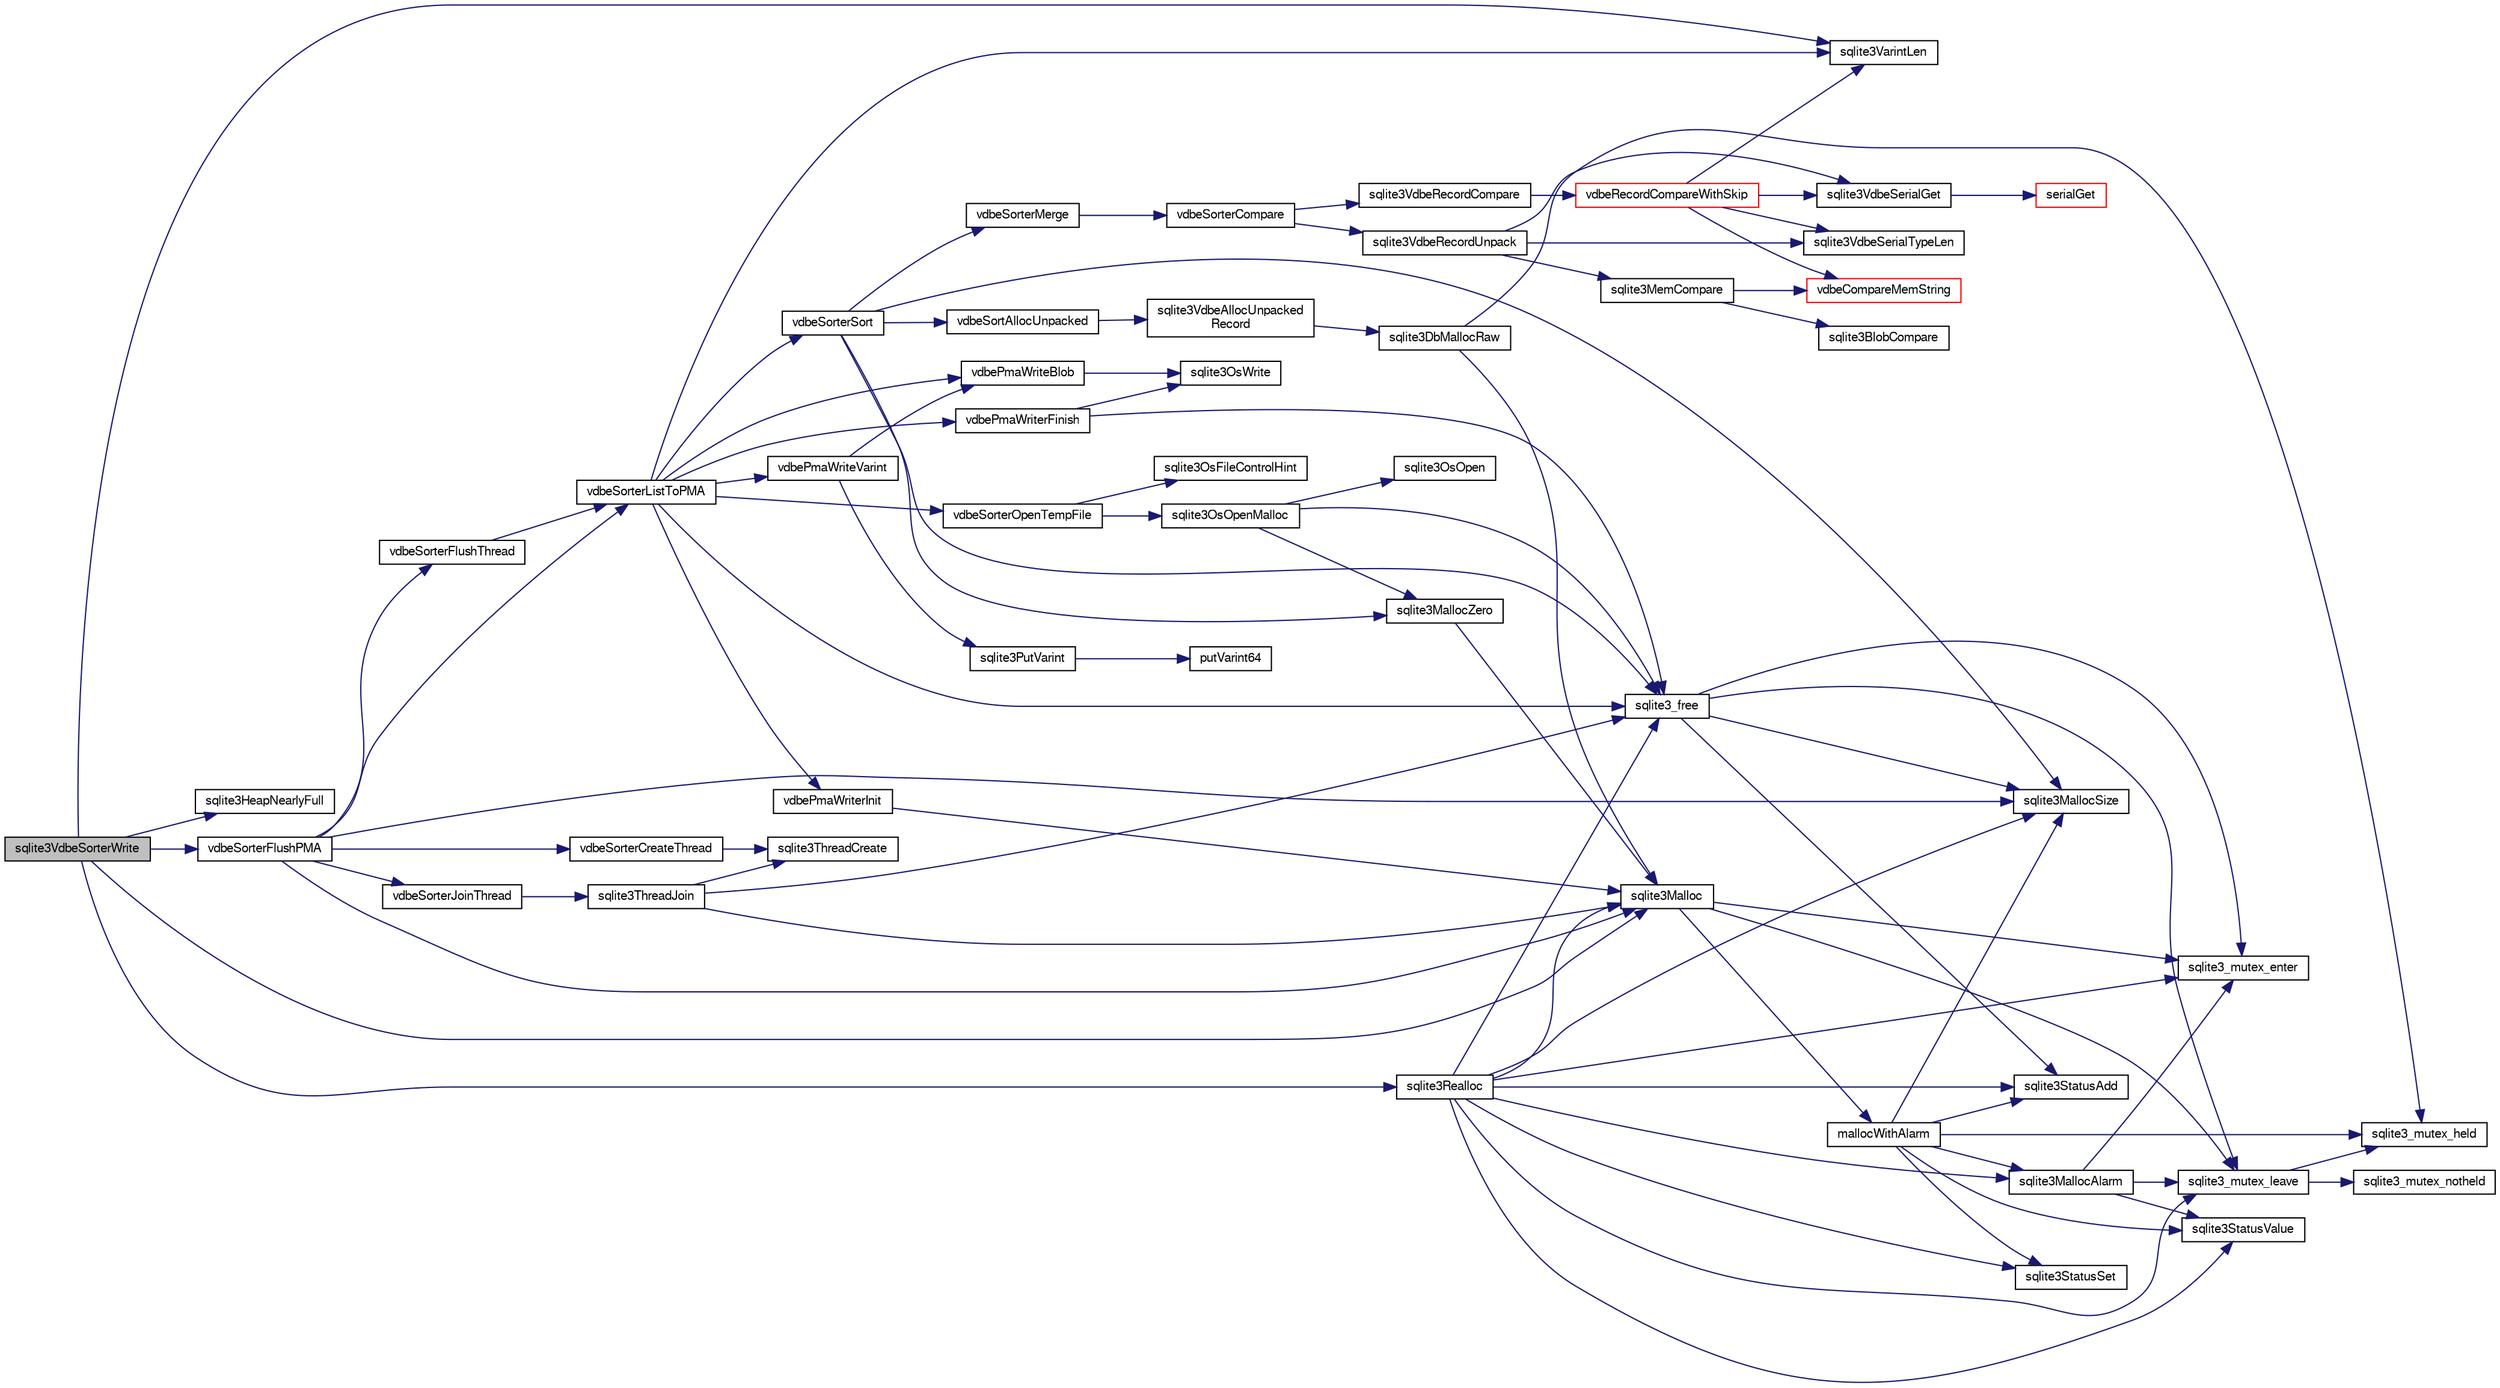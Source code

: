 digraph "sqlite3VdbeSorterWrite"
{
  edge [fontname="FreeSans",fontsize="10",labelfontname="FreeSans",labelfontsize="10"];
  node [fontname="FreeSans",fontsize="10",shape=record];
  rankdir="LR";
  Node795550 [label="sqlite3VdbeSorterWrite",height=0.2,width=0.4,color="black", fillcolor="grey75", style="filled", fontcolor="black"];
  Node795550 -> Node795551 [color="midnightblue",fontsize="10",style="solid",fontname="FreeSans"];
  Node795551 [label="sqlite3VarintLen",height=0.2,width=0.4,color="black", fillcolor="white", style="filled",URL="$sqlite3_8c.html#a7ef2f973d52f5d21b856d4bed6bb1fec"];
  Node795550 -> Node795552 [color="midnightblue",fontsize="10",style="solid",fontname="FreeSans"];
  Node795552 [label="sqlite3HeapNearlyFull",height=0.2,width=0.4,color="black", fillcolor="white", style="filled",URL="$sqlite3_8c.html#a2b7232bc5f106e359882fe58b46d2b08"];
  Node795550 -> Node795553 [color="midnightblue",fontsize="10",style="solid",fontname="FreeSans"];
  Node795553 [label="vdbeSorterFlushPMA",height=0.2,width=0.4,color="black", fillcolor="white", style="filled",URL="$sqlite3_8c.html#ada9bb002d01885ef3856a19b12b99151"];
  Node795553 -> Node795554 [color="midnightblue",fontsize="10",style="solid",fontname="FreeSans"];
  Node795554 [label="vdbeSorterListToPMA",height=0.2,width=0.4,color="black", fillcolor="white", style="filled",URL="$sqlite3_8c.html#af6e1d043f93889ac86724fc534814300"];
  Node795554 -> Node795551 [color="midnightblue",fontsize="10",style="solid",fontname="FreeSans"];
  Node795554 -> Node795555 [color="midnightblue",fontsize="10",style="solid",fontname="FreeSans"];
  Node795555 [label="vdbeSorterOpenTempFile",height=0.2,width=0.4,color="black", fillcolor="white", style="filled",URL="$sqlite3_8c.html#a9fd9444b3357460ec17dcd8478ecbcaa"];
  Node795555 -> Node795556 [color="midnightblue",fontsize="10",style="solid",fontname="FreeSans"];
  Node795556 [label="sqlite3OsOpenMalloc",height=0.2,width=0.4,color="black", fillcolor="white", style="filled",URL="$sqlite3_8c.html#a4dc767ca46426d6ffc5fa54d96a80cd2"];
  Node795556 -> Node795557 [color="midnightblue",fontsize="10",style="solid",fontname="FreeSans"];
  Node795557 [label="sqlite3MallocZero",height=0.2,width=0.4,color="black", fillcolor="white", style="filled",URL="$sqlite3_8c.html#ab3e07a30b9b5471f9f5e8f9cb7229934"];
  Node795557 -> Node795558 [color="midnightblue",fontsize="10",style="solid",fontname="FreeSans"];
  Node795558 [label="sqlite3Malloc",height=0.2,width=0.4,color="black", fillcolor="white", style="filled",URL="$sqlite3_8c.html#a361a2eaa846b1885f123abe46f5d8b2b"];
  Node795558 -> Node795559 [color="midnightblue",fontsize="10",style="solid",fontname="FreeSans"];
  Node795559 [label="sqlite3_mutex_enter",height=0.2,width=0.4,color="black", fillcolor="white", style="filled",URL="$sqlite3_8c.html#a1c12cde690bd89f104de5cbad12a6bf5"];
  Node795558 -> Node795560 [color="midnightblue",fontsize="10",style="solid",fontname="FreeSans"];
  Node795560 [label="mallocWithAlarm",height=0.2,width=0.4,color="black", fillcolor="white", style="filled",URL="$sqlite3_8c.html#ab070d5cf8e48ec8a6a43cf025d48598b"];
  Node795560 -> Node795561 [color="midnightblue",fontsize="10",style="solid",fontname="FreeSans"];
  Node795561 [label="sqlite3_mutex_held",height=0.2,width=0.4,color="black", fillcolor="white", style="filled",URL="$sqlite3_8c.html#acf77da68932b6bc163c5e68547ecc3e7"];
  Node795560 -> Node795562 [color="midnightblue",fontsize="10",style="solid",fontname="FreeSans"];
  Node795562 [label="sqlite3StatusSet",height=0.2,width=0.4,color="black", fillcolor="white", style="filled",URL="$sqlite3_8c.html#afec7586c01fcb5ea17dc9d7725a589d9"];
  Node795560 -> Node795563 [color="midnightblue",fontsize="10",style="solid",fontname="FreeSans"];
  Node795563 [label="sqlite3StatusValue",height=0.2,width=0.4,color="black", fillcolor="white", style="filled",URL="$sqlite3_8c.html#a30b8ac296c6e200c1fa57708d52c6ef6"];
  Node795560 -> Node795564 [color="midnightblue",fontsize="10",style="solid",fontname="FreeSans"];
  Node795564 [label="sqlite3MallocAlarm",height=0.2,width=0.4,color="black", fillcolor="white", style="filled",URL="$sqlite3_8c.html#ada66988e8471d1198f3219c062377508"];
  Node795564 -> Node795563 [color="midnightblue",fontsize="10",style="solid",fontname="FreeSans"];
  Node795564 -> Node795565 [color="midnightblue",fontsize="10",style="solid",fontname="FreeSans"];
  Node795565 [label="sqlite3_mutex_leave",height=0.2,width=0.4,color="black", fillcolor="white", style="filled",URL="$sqlite3_8c.html#a5838d235601dbd3c1fa993555c6bcc93"];
  Node795565 -> Node795561 [color="midnightblue",fontsize="10",style="solid",fontname="FreeSans"];
  Node795565 -> Node795566 [color="midnightblue",fontsize="10",style="solid",fontname="FreeSans"];
  Node795566 [label="sqlite3_mutex_notheld",height=0.2,width=0.4,color="black", fillcolor="white", style="filled",URL="$sqlite3_8c.html#a83967c837c1c000d3b5adcfaa688f5dc"];
  Node795564 -> Node795559 [color="midnightblue",fontsize="10",style="solid",fontname="FreeSans"];
  Node795560 -> Node795567 [color="midnightblue",fontsize="10",style="solid",fontname="FreeSans"];
  Node795567 [label="sqlite3MallocSize",height=0.2,width=0.4,color="black", fillcolor="white", style="filled",URL="$sqlite3_8c.html#acf5d2a5f35270bafb050bd2def576955"];
  Node795560 -> Node795568 [color="midnightblue",fontsize="10",style="solid",fontname="FreeSans"];
  Node795568 [label="sqlite3StatusAdd",height=0.2,width=0.4,color="black", fillcolor="white", style="filled",URL="$sqlite3_8c.html#afa029f93586aeab4cc85360905dae9cd"];
  Node795558 -> Node795565 [color="midnightblue",fontsize="10",style="solid",fontname="FreeSans"];
  Node795556 -> Node795569 [color="midnightblue",fontsize="10",style="solid",fontname="FreeSans"];
  Node795569 [label="sqlite3OsOpen",height=0.2,width=0.4,color="black", fillcolor="white", style="filled",URL="$sqlite3_8c.html#a12a1f3451e28f9cecd19cf0bb4f8f416"];
  Node795556 -> Node795570 [color="midnightblue",fontsize="10",style="solid",fontname="FreeSans"];
  Node795570 [label="sqlite3_free",height=0.2,width=0.4,color="black", fillcolor="white", style="filled",URL="$sqlite3_8c.html#a6552349e36a8a691af5487999ab09519"];
  Node795570 -> Node795559 [color="midnightblue",fontsize="10",style="solid",fontname="FreeSans"];
  Node795570 -> Node795568 [color="midnightblue",fontsize="10",style="solid",fontname="FreeSans"];
  Node795570 -> Node795567 [color="midnightblue",fontsize="10",style="solid",fontname="FreeSans"];
  Node795570 -> Node795565 [color="midnightblue",fontsize="10",style="solid",fontname="FreeSans"];
  Node795555 -> Node795571 [color="midnightblue",fontsize="10",style="solid",fontname="FreeSans"];
  Node795571 [label="sqlite3OsFileControlHint",height=0.2,width=0.4,color="black", fillcolor="white", style="filled",URL="$sqlite3_8c.html#a63d0693fc056b088572daedace58e82f"];
  Node795554 -> Node795572 [color="midnightblue",fontsize="10",style="solid",fontname="FreeSans"];
  Node795572 [label="vdbeSorterSort",height=0.2,width=0.4,color="black", fillcolor="white", style="filled",URL="$sqlite3_8c.html#a37472d80f20a7dec4ce84ad277d3341c"];
  Node795572 -> Node795573 [color="midnightblue",fontsize="10",style="solid",fontname="FreeSans"];
  Node795573 [label="vdbeSortAllocUnpacked",height=0.2,width=0.4,color="black", fillcolor="white", style="filled",URL="$sqlite3_8c.html#ae05c602664d89d5479e596e0a6cf1fd3"];
  Node795573 -> Node795574 [color="midnightblue",fontsize="10",style="solid",fontname="FreeSans"];
  Node795574 [label="sqlite3VdbeAllocUnpacked\lRecord",height=0.2,width=0.4,color="black", fillcolor="white", style="filled",URL="$sqlite3_8c.html#a473d7af9f383bad3155a618ff4f5bd2e"];
  Node795574 -> Node795575 [color="midnightblue",fontsize="10",style="solid",fontname="FreeSans"];
  Node795575 [label="sqlite3DbMallocRaw",height=0.2,width=0.4,color="black", fillcolor="white", style="filled",URL="$sqlite3_8c.html#abbe8be0cf7175e11ddc3e2218fad924e"];
  Node795575 -> Node795561 [color="midnightblue",fontsize="10",style="solid",fontname="FreeSans"];
  Node795575 -> Node795558 [color="midnightblue",fontsize="10",style="solid",fontname="FreeSans"];
  Node795572 -> Node795557 [color="midnightblue",fontsize="10",style="solid",fontname="FreeSans"];
  Node795572 -> Node795567 [color="midnightblue",fontsize="10",style="solid",fontname="FreeSans"];
  Node795572 -> Node795576 [color="midnightblue",fontsize="10",style="solid",fontname="FreeSans"];
  Node795576 [label="vdbeSorterMerge",height=0.2,width=0.4,color="black", fillcolor="white", style="filled",URL="$sqlite3_8c.html#aaa5703afbca87873591cd9aaf20c07c1"];
  Node795576 -> Node795577 [color="midnightblue",fontsize="10",style="solid",fontname="FreeSans"];
  Node795577 [label="vdbeSorterCompare",height=0.2,width=0.4,color="black", fillcolor="white", style="filled",URL="$sqlite3_8c.html#a26a68c900e02f2594095fbb9847bcfcb"];
  Node795577 -> Node795578 [color="midnightblue",fontsize="10",style="solid",fontname="FreeSans"];
  Node795578 [label="sqlite3VdbeRecordUnpack",height=0.2,width=0.4,color="black", fillcolor="white", style="filled",URL="$sqlite3_8c.html#a33dc4e6ab8c683f8c42b357da66328a0"];
  Node795578 -> Node795579 [color="midnightblue",fontsize="10",style="solid",fontname="FreeSans"];
  Node795579 [label="sqlite3VdbeSerialGet",height=0.2,width=0.4,color="black", fillcolor="white", style="filled",URL="$sqlite3_8c.html#a5b5cd74212a43cf693266f0b9badc469"];
  Node795579 -> Node795580 [color="midnightblue",fontsize="10",style="solid",fontname="FreeSans"];
  Node795580 [label="serialGet",height=0.2,width=0.4,color="red", fillcolor="white", style="filled",URL="$sqlite3_8c.html#a07f82bd181d15c1e1ba90a79c78dfd37"];
  Node795578 -> Node795582 [color="midnightblue",fontsize="10",style="solid",fontname="FreeSans"];
  Node795582 [label="sqlite3VdbeSerialTypeLen",height=0.2,width=0.4,color="black", fillcolor="white", style="filled",URL="$sqlite3_8c.html#ab84b4c97560363d01a6044a954c7d4f4"];
  Node795578 -> Node795583 [color="midnightblue",fontsize="10",style="solid",fontname="FreeSans"];
  Node795583 [label="sqlite3MemCompare",height=0.2,width=0.4,color="black", fillcolor="white", style="filled",URL="$sqlite3_8c.html#a89fc02818dc8eb6be452ea408164b5e3"];
  Node795583 -> Node795584 [color="midnightblue",fontsize="10",style="solid",fontname="FreeSans"];
  Node795584 [label="vdbeCompareMemString",height=0.2,width=0.4,color="red", fillcolor="white", style="filled",URL="$sqlite3_8c.html#afc618ccf0c8dc5c4de68c35c8b1613c1"];
  Node795583 -> Node795848 [color="midnightblue",fontsize="10",style="solid",fontname="FreeSans"];
  Node795848 [label="sqlite3BlobCompare",height=0.2,width=0.4,color="black", fillcolor="white", style="filled",URL="$sqlite3_8c.html#ab464c94c9aee65996ddb6ac4fcd47dc8"];
  Node795577 -> Node795849 [color="midnightblue",fontsize="10",style="solid",fontname="FreeSans"];
  Node795849 [label="sqlite3VdbeRecordCompare",height=0.2,width=0.4,color="black", fillcolor="white", style="filled",URL="$sqlite3_8c.html#a58c98706c7f8dd49c401c05bfe4932da"];
  Node795849 -> Node795850 [color="midnightblue",fontsize="10",style="solid",fontname="FreeSans"];
  Node795850 [label="vdbeRecordCompareWithSkip",height=0.2,width=0.4,color="red", fillcolor="white", style="filled",URL="$sqlite3_8c.html#a3e4bfdbbc6a8b6120c6df742e0720078"];
  Node795850 -> Node795582 [color="midnightblue",fontsize="10",style="solid",fontname="FreeSans"];
  Node795850 -> Node795579 [color="midnightblue",fontsize="10",style="solid",fontname="FreeSans"];
  Node795850 -> Node795584 [color="midnightblue",fontsize="10",style="solid",fontname="FreeSans"];
  Node795850 -> Node795551 [color="midnightblue",fontsize="10",style="solid",fontname="FreeSans"];
  Node795572 -> Node795570 [color="midnightblue",fontsize="10",style="solid",fontname="FreeSans"];
  Node795554 -> Node795852 [color="midnightblue",fontsize="10",style="solid",fontname="FreeSans"];
  Node795852 [label="vdbePmaWriterInit",height=0.2,width=0.4,color="black", fillcolor="white", style="filled",URL="$sqlite3_8c.html#add2341e0ef2818676d3e8e2245c26444"];
  Node795852 -> Node795558 [color="midnightblue",fontsize="10",style="solid",fontname="FreeSans"];
  Node795554 -> Node795853 [color="midnightblue",fontsize="10",style="solid",fontname="FreeSans"];
  Node795853 [label="vdbePmaWriteVarint",height=0.2,width=0.4,color="black", fillcolor="white", style="filled",URL="$sqlite3_8c.html#aad57491b31c37e673a40a35d7129777b"];
  Node795853 -> Node795854 [color="midnightblue",fontsize="10",style="solid",fontname="FreeSans"];
  Node795854 [label="sqlite3PutVarint",height=0.2,width=0.4,color="black", fillcolor="white", style="filled",URL="$sqlite3_8c.html#a89360605369969b4b3d6a9067c648d14"];
  Node795854 -> Node795855 [color="midnightblue",fontsize="10",style="solid",fontname="FreeSans"];
  Node795855 [label="putVarint64",height=0.2,width=0.4,color="black", fillcolor="white", style="filled",URL="$sqlite3_8c.html#a96ae471c96f39c74e9eb9f56781634e0"];
  Node795853 -> Node795856 [color="midnightblue",fontsize="10",style="solid",fontname="FreeSans"];
  Node795856 [label="vdbePmaWriteBlob",height=0.2,width=0.4,color="black", fillcolor="white", style="filled",URL="$sqlite3_8c.html#ab86066e4f912cd54aac5cbdb550c6e73"];
  Node795856 -> Node795857 [color="midnightblue",fontsize="10",style="solid",fontname="FreeSans"];
  Node795857 [label="sqlite3OsWrite",height=0.2,width=0.4,color="black", fillcolor="white", style="filled",URL="$sqlite3_8c.html#a1eea7ec327af84c05b4dd4cc075a537f"];
  Node795554 -> Node795856 [color="midnightblue",fontsize="10",style="solid",fontname="FreeSans"];
  Node795554 -> Node795570 [color="midnightblue",fontsize="10",style="solid",fontname="FreeSans"];
  Node795554 -> Node795858 [color="midnightblue",fontsize="10",style="solid",fontname="FreeSans"];
  Node795858 [label="vdbePmaWriterFinish",height=0.2,width=0.4,color="black", fillcolor="white", style="filled",URL="$sqlite3_8c.html#ad505e23bce1b9c21dedf010601199641"];
  Node795858 -> Node795857 [color="midnightblue",fontsize="10",style="solid",fontname="FreeSans"];
  Node795858 -> Node795570 [color="midnightblue",fontsize="10",style="solid",fontname="FreeSans"];
  Node795553 -> Node795859 [color="midnightblue",fontsize="10",style="solid",fontname="FreeSans"];
  Node795859 [label="vdbeSorterJoinThread",height=0.2,width=0.4,color="black", fillcolor="white", style="filled",URL="$sqlite3_8c.html#a4e60b28b8975e8e1e4fa2059c12561f0"];
  Node795859 -> Node795860 [color="midnightblue",fontsize="10",style="solid",fontname="FreeSans"];
  Node795860 [label="sqlite3ThreadJoin",height=0.2,width=0.4,color="black", fillcolor="white", style="filled",URL="$sqlite3_8c.html#a5d675a90f2ab38ee6ca70a0a6345e225"];
  Node795860 -> Node795570 [color="midnightblue",fontsize="10",style="solid",fontname="FreeSans"];
  Node795860 -> Node795861 [color="midnightblue",fontsize="10",style="solid",fontname="FreeSans"];
  Node795861 [label="sqlite3ThreadCreate",height=0.2,width=0.4,color="black", fillcolor="white", style="filled",URL="$sqlite3_8c.html#a7dcba51ea870cc37833e5b2a5a157bef"];
  Node795860 -> Node795558 [color="midnightblue",fontsize="10",style="solid",fontname="FreeSans"];
  Node795553 -> Node795567 [color="midnightblue",fontsize="10",style="solid",fontname="FreeSans"];
  Node795553 -> Node795558 [color="midnightblue",fontsize="10",style="solid",fontname="FreeSans"];
  Node795553 -> Node795862 [color="midnightblue",fontsize="10",style="solid",fontname="FreeSans"];
  Node795862 [label="vdbeSorterCreateThread",height=0.2,width=0.4,color="black", fillcolor="white", style="filled",URL="$sqlite3_8c.html#a720f35765c34e9002b126082c44271bb"];
  Node795862 -> Node795861 [color="midnightblue",fontsize="10",style="solid",fontname="FreeSans"];
  Node795553 -> Node795863 [color="midnightblue",fontsize="10",style="solid",fontname="FreeSans"];
  Node795863 [label="vdbeSorterFlushThread",height=0.2,width=0.4,color="black", fillcolor="white", style="filled",URL="$sqlite3_8c.html#ae32035370aac482806760be77ff06325"];
  Node795863 -> Node795554 [color="midnightblue",fontsize="10",style="solid",fontname="FreeSans"];
  Node795550 -> Node795633 [color="midnightblue",fontsize="10",style="solid",fontname="FreeSans"];
  Node795633 [label="sqlite3Realloc",height=0.2,width=0.4,color="black", fillcolor="white", style="filled",URL="$sqlite3_8c.html#ad53aefdfc088f622e23ffe838201fe22"];
  Node795633 -> Node795558 [color="midnightblue",fontsize="10",style="solid",fontname="FreeSans"];
  Node795633 -> Node795570 [color="midnightblue",fontsize="10",style="solid",fontname="FreeSans"];
  Node795633 -> Node795567 [color="midnightblue",fontsize="10",style="solid",fontname="FreeSans"];
  Node795633 -> Node795559 [color="midnightblue",fontsize="10",style="solid",fontname="FreeSans"];
  Node795633 -> Node795562 [color="midnightblue",fontsize="10",style="solid",fontname="FreeSans"];
  Node795633 -> Node795563 [color="midnightblue",fontsize="10",style="solid",fontname="FreeSans"];
  Node795633 -> Node795564 [color="midnightblue",fontsize="10",style="solid",fontname="FreeSans"];
  Node795633 -> Node795568 [color="midnightblue",fontsize="10",style="solid",fontname="FreeSans"];
  Node795633 -> Node795565 [color="midnightblue",fontsize="10",style="solid",fontname="FreeSans"];
  Node795550 -> Node795558 [color="midnightblue",fontsize="10",style="solid",fontname="FreeSans"];
}
